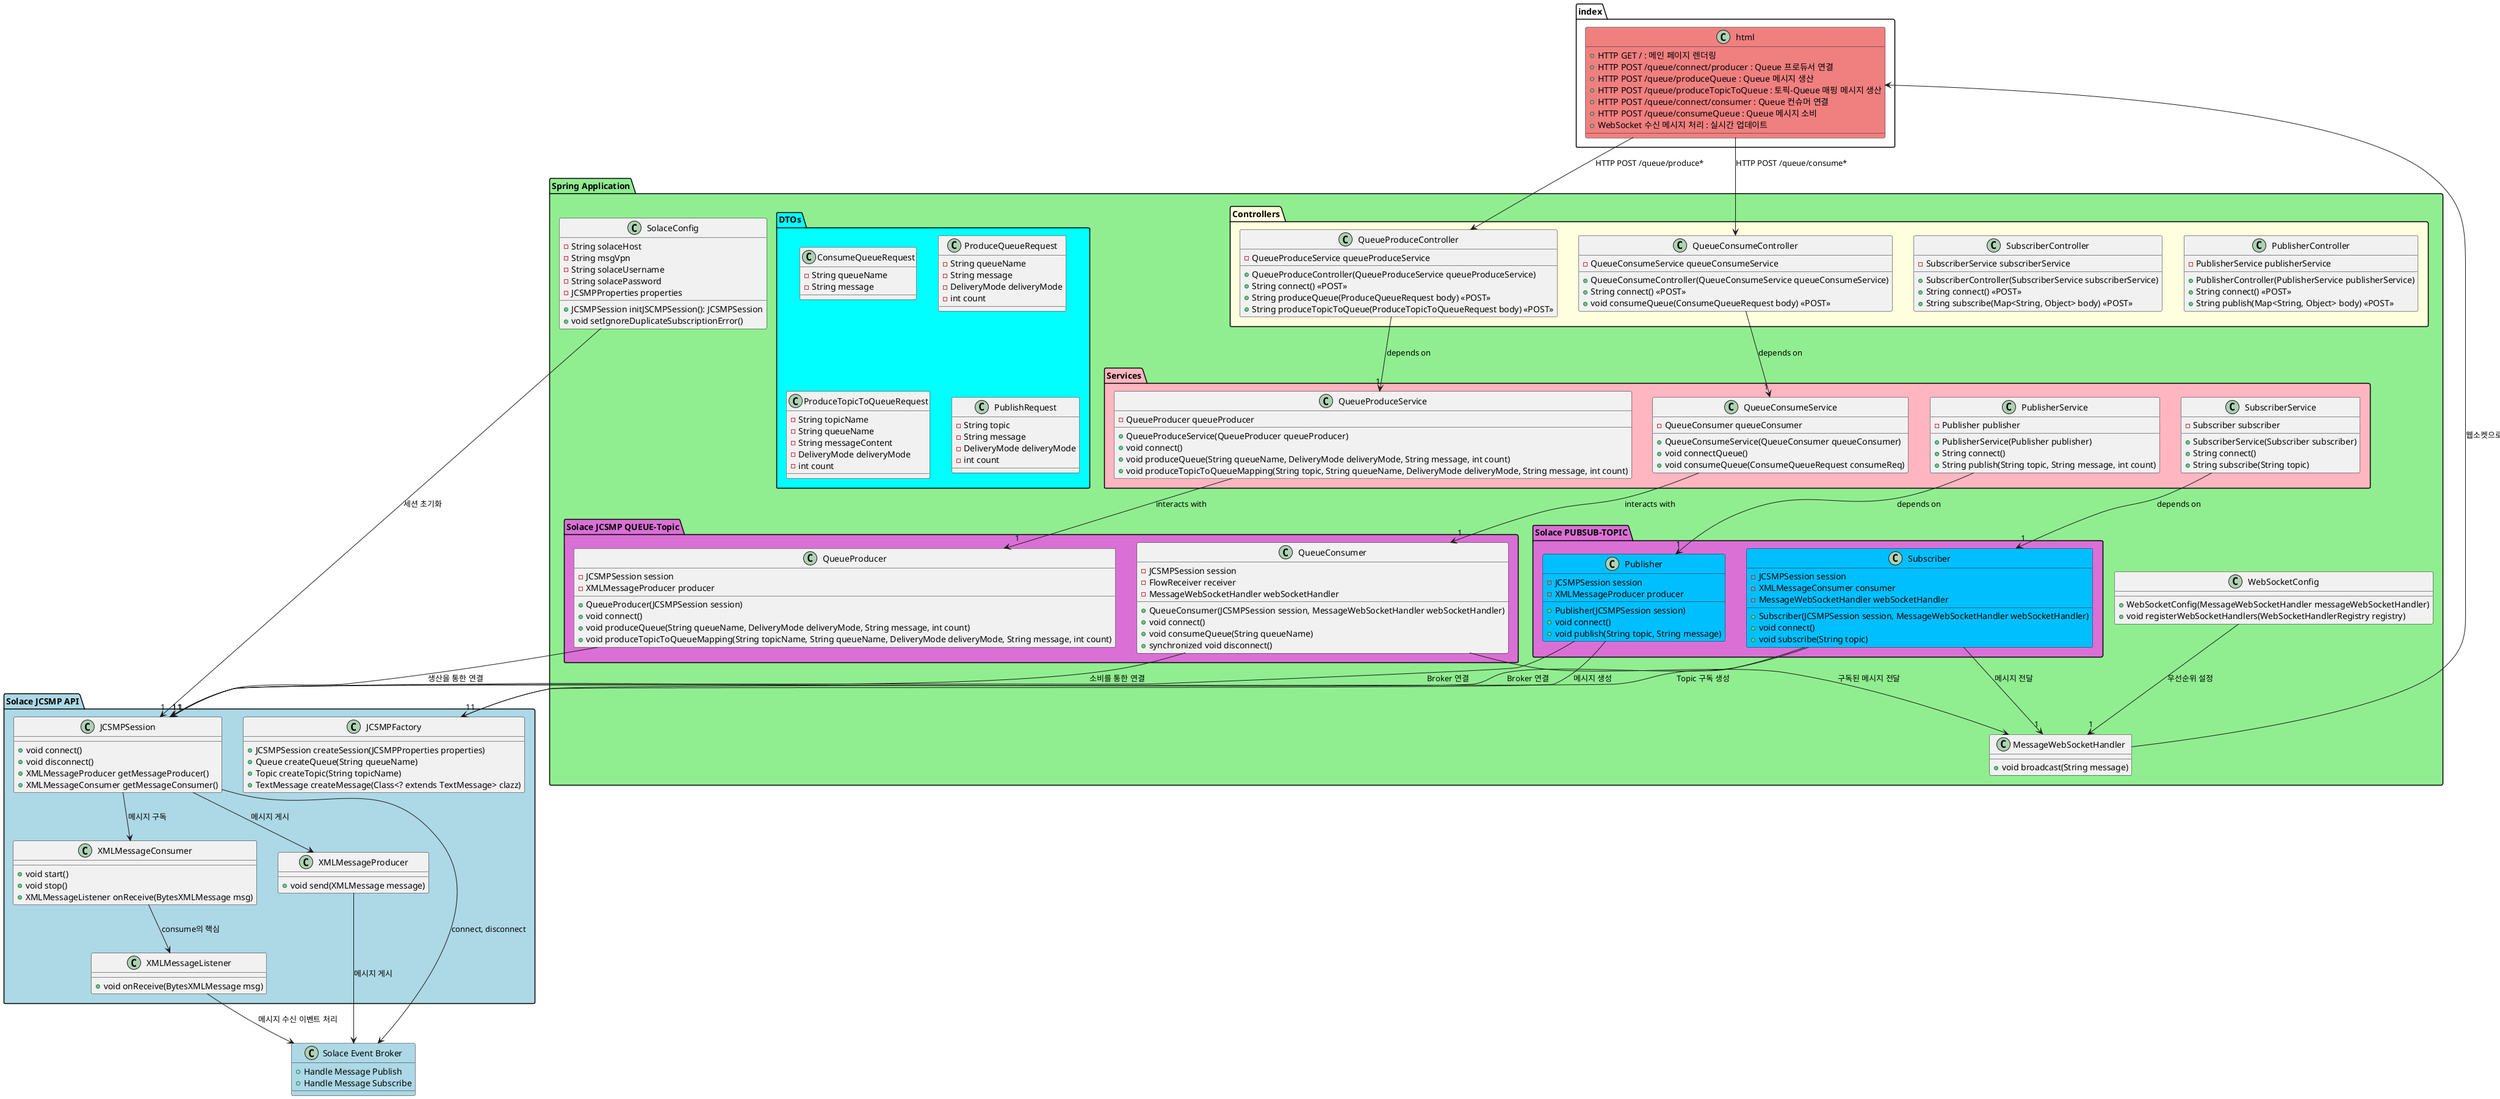 @startuml

' Solace Event Broker (외부 시스템)
class "Solace Event Broker" #lightblue{
    + Handle Message Publish
    + Handle Message Subscribe
}

' Spring Application 컨텍스트
package "Spring Application" #lightgreen{

    ' 기존 Solace 설정 클래스
    class SolaceConfig {
        - String solaceHost
        - String msgVpn
        - String solaceUsername
        - String solacePassword
        - JCSMPProperties properties
        + JCSMPSession initJSCMPSession(): JCSMPSession
        + void setIgnoreDuplicateSubscriptionError()
    }

    class WebSocketConfig {
        + WebSocketConfig(MessageWebSocketHandler messageWebSocketHandler)
        + void registerWebSocketHandlers(WebSocketHandlerRegistry registry)
    }

    class MessageWebSocketHandler {
        + void broadcast(String message)
    }

    ' **새롭게 추가된 Controllers**
    package "Controllers" #lightyellow {
        class PublisherController {
            - PublisherService publisherService
            + PublisherController(PublisherService publisherService)
            + String connect() <<POST>>
            + String publish(Map<String, Object> body) <<POST>>
        }

        class SubscriberController {
            - SubscriberService subscriberService
            + SubscriberController(SubscriberService subscriberService)
            + String connect() <<POST>>
            + String subscribe(Map<String, Object> body) <<POST>>
        }
        class QueueConsumeController {
            - QueueConsumeService queueConsumeService
            + QueueConsumeController(QueueConsumeService queueConsumeService)
            + String connect() <<POST>>
            + void consumeQueue(ConsumeQueueRequest body) <<POST>>
        }

        class QueueProduceController {
            - QueueProduceService queueProduceService
            + QueueProduceController(QueueProduceService queueProduceService)
            + String connect() <<POST>>
            + String produceQueue(ProduceQueueRequest body) <<POST>>
            + String produceTopicToQueue(ProduceTopicToQueueRequest body) <<POST>>
        }
    }

    ' **새로운 DTO들**
    package "DTOs" #cyan {
        class ConsumeQueueRequest {
            - String queueName
            - String message
        }

        class ProduceQueueRequest {
            - String queueName
            - String message
            - DeliveryMode deliveryMode
            - int count
        }

        class ProduceTopicToQueueRequest {
            - String topicName
            - String queueName
            - String messageContent
            - DeliveryMode deliveryMode
            - int count
        }

        class PublishRequest {
            - String topic
            - String message
            - DeliveryMode deliveryMode
            - int count
        }
    }

    ' **새롭게 추가된 Services**
    package "Services" #lightpink {
        class PublisherService {
            - Publisher publisher
            + PublisherService(Publisher publisher)
            + String connect()
            + String publish(String topic, String message, int count)
        }

        class SubscriberService {
            - Subscriber subscriber
            + SubscriberService(Subscriber subscriber)
            + String connect()
            + String subscribe(String topic)
        }
        class QueueConsumeService {
            - QueueConsumer queueConsumer
            + QueueConsumeService(QueueConsumer queueConsumer)
            + void connectQueue()
            + void consumeQueue(ConsumeQueueRequest consumeReq)
        }

        class QueueProduceService {
            - QueueProducer queueProducer
            + QueueProduceService(QueueProducer queueProducer)
            + void connect()
            + void produceQueue(String queueName, DeliveryMode deliveryMode, String message, int count)
            + void produceTopicToQueueMapping(String topic, String queueName, DeliveryMode deliveryMode, String message, int count)
        }
    }
    ' **새롭게 추가된 Solace 연동**
    package "Solace JCSMP QUEUE-Topic" #orchid {
        class QueueConsumer {
            - JCSMPSession session
            - FlowReceiver receiver
            - MessageWebSocketHandler webSocketHandler
            + QueueConsumer(JCSMPSession session, MessageWebSocketHandler webSocketHandler)
            + void connect()
            + void consumeQueue(String queueName)
            + synchronized void disconnect()
        }

        class QueueProducer {
            - JCSMPSession session
            - XMLMessageProducer producer
            + QueueProducer(JCSMPSession session)
            + void connect()
            + void produceQueue(String queueName, DeliveryMode deliveryMode, String message, int count)
            + void produceTopicToQueueMapping(String topicName, String queueName, DeliveryMode deliveryMode, String message, int count)
        }
    }

    ' **기존 Solace 연동**
    package "Solace PUBSUB-TOPIC" #orchid {
        class Publisher #deepskyblue {
                - JCSMPSession session
                - XMLMessageProducer producer
                + Publisher(JCSMPSession session)
                + void connect()
                + void publish(String topic, String message)
            }

            class Subscriber #deepskyblue {
                - JCSMPSession session
                - XMLMessageConsumer consumer
                - MessageWebSocketHandler webSocketHandler
                + Subscriber(JCSMPSession session, MessageWebSocketHandler webSocketHandler)
                + void connect()
                + void subscribe(String topic)
            }
        }
    }

    package "Solace JCSMP API" #lightblue {
        class JCSMPSession {
            + void connect()
            + void disconnect()
            + XMLMessageProducer getMessageProducer()
            + XMLMessageConsumer getMessageConsumer()
        }

        class XMLMessageProducer {
            + void send(XMLMessage message)
        }

        class XMLMessageConsumer {
            + void start()
            + void stop()
            + XMLMessageListener onReceive(BytesXMLMessage msg)
        }

        class XMLMessageListener {
            + void onReceive(BytesXMLMessage msg)
        }

        class JCSMPFactory {
            + JCSMPSession createSession(JCSMPProperties properties)
            + Queue createQueue(String queueName)
            + Topic createTopic(String topicName)
            + TextMessage createMessage(Class<? extends TextMessage> clazz)
        }
    }

    ' HTTP Client (index.html)
    class "index.html" #lightcoral {
        + HTTP GET / : 메인 페이지 렌더링
        + HTTP POST /queue/connect/producer : Queue 프로듀서 연결
        + HTTP POST /queue/produceQueue : Queue 메시지 생산
        + HTTP POST /queue/produceTopicToQueue : 토픽-Queue 매핑 메시지 생산
        + HTTP POST /queue/connect/consumer : Queue 컨슈머 연결
        + HTTP POST /queue/consumeQueue : Queue 메시지 소비
        + WebSocket 수신 메시지 처리 : 실시간 업데이트
    }

    ' 관계 정의
    SolaceConfig --> "1" JCSMPSession : 세션 초기화
    WebSocketConfig --> "1" MessageWebSocketHandler : 우선순위 설정

    QueueConsumeController --> "1" QueueConsumeService : depends on
    QueueProduceController --> "1" QueueProduceService : depends on

    QueueConsumeService --> "1" QueueConsumer : interacts with
    QueueProduceService --> "1" QueueProducer : interacts with
    QueueConsumer --> "1" JCSMPSession : 소비를 통한 연결
    QueueProducer --> "1" JCSMPSession : 생산을 통한 연결

    MessageWebSocketHandler --> "index.html" : 웹소켓으로 메시지 전송
    QueueConsumer --> "MessageWebSocketHandler" : 구독된 메시지 전달

    PublisherService --> "1" Publisher : depends on
    SubscriberService --> "1" Subscriber : depends on

    Publisher --> "1" JCSMPSession : Broker 연결
    Subscriber --> "1" JCSMPSession : Broker 연결
    Publisher --> "1" JCSMPFactory : 메시지 생성
    Subscriber --> "1" JCSMPFactory : Topic 구독 생성
    Subscriber --> "1" MessageWebSocketHandler : 메시지 전달

    "index.html" --> QueueProduceController : HTTP POST /queue/produce*
    "index.html" --> QueueConsumeController : HTTP POST /queue/consume*

    JCSMPSession --> "Solace Event Broker" : connect, disconnect
    JCSMPSession --> "XMLMessageProducer" : 메시지 게시
    JCSMPSession --> "XMLMessageConsumer" : 메시지 구독
    XMLMessageConsumer --> "XMLMessageListener" : consume의 핵심
    XMLMessageProducer --> "Solace Event Broker" : 메시지 게시
    XMLMessageListener --> "Solace Event Broker" : 메시지 수신 이벤트 처리

    @enduml